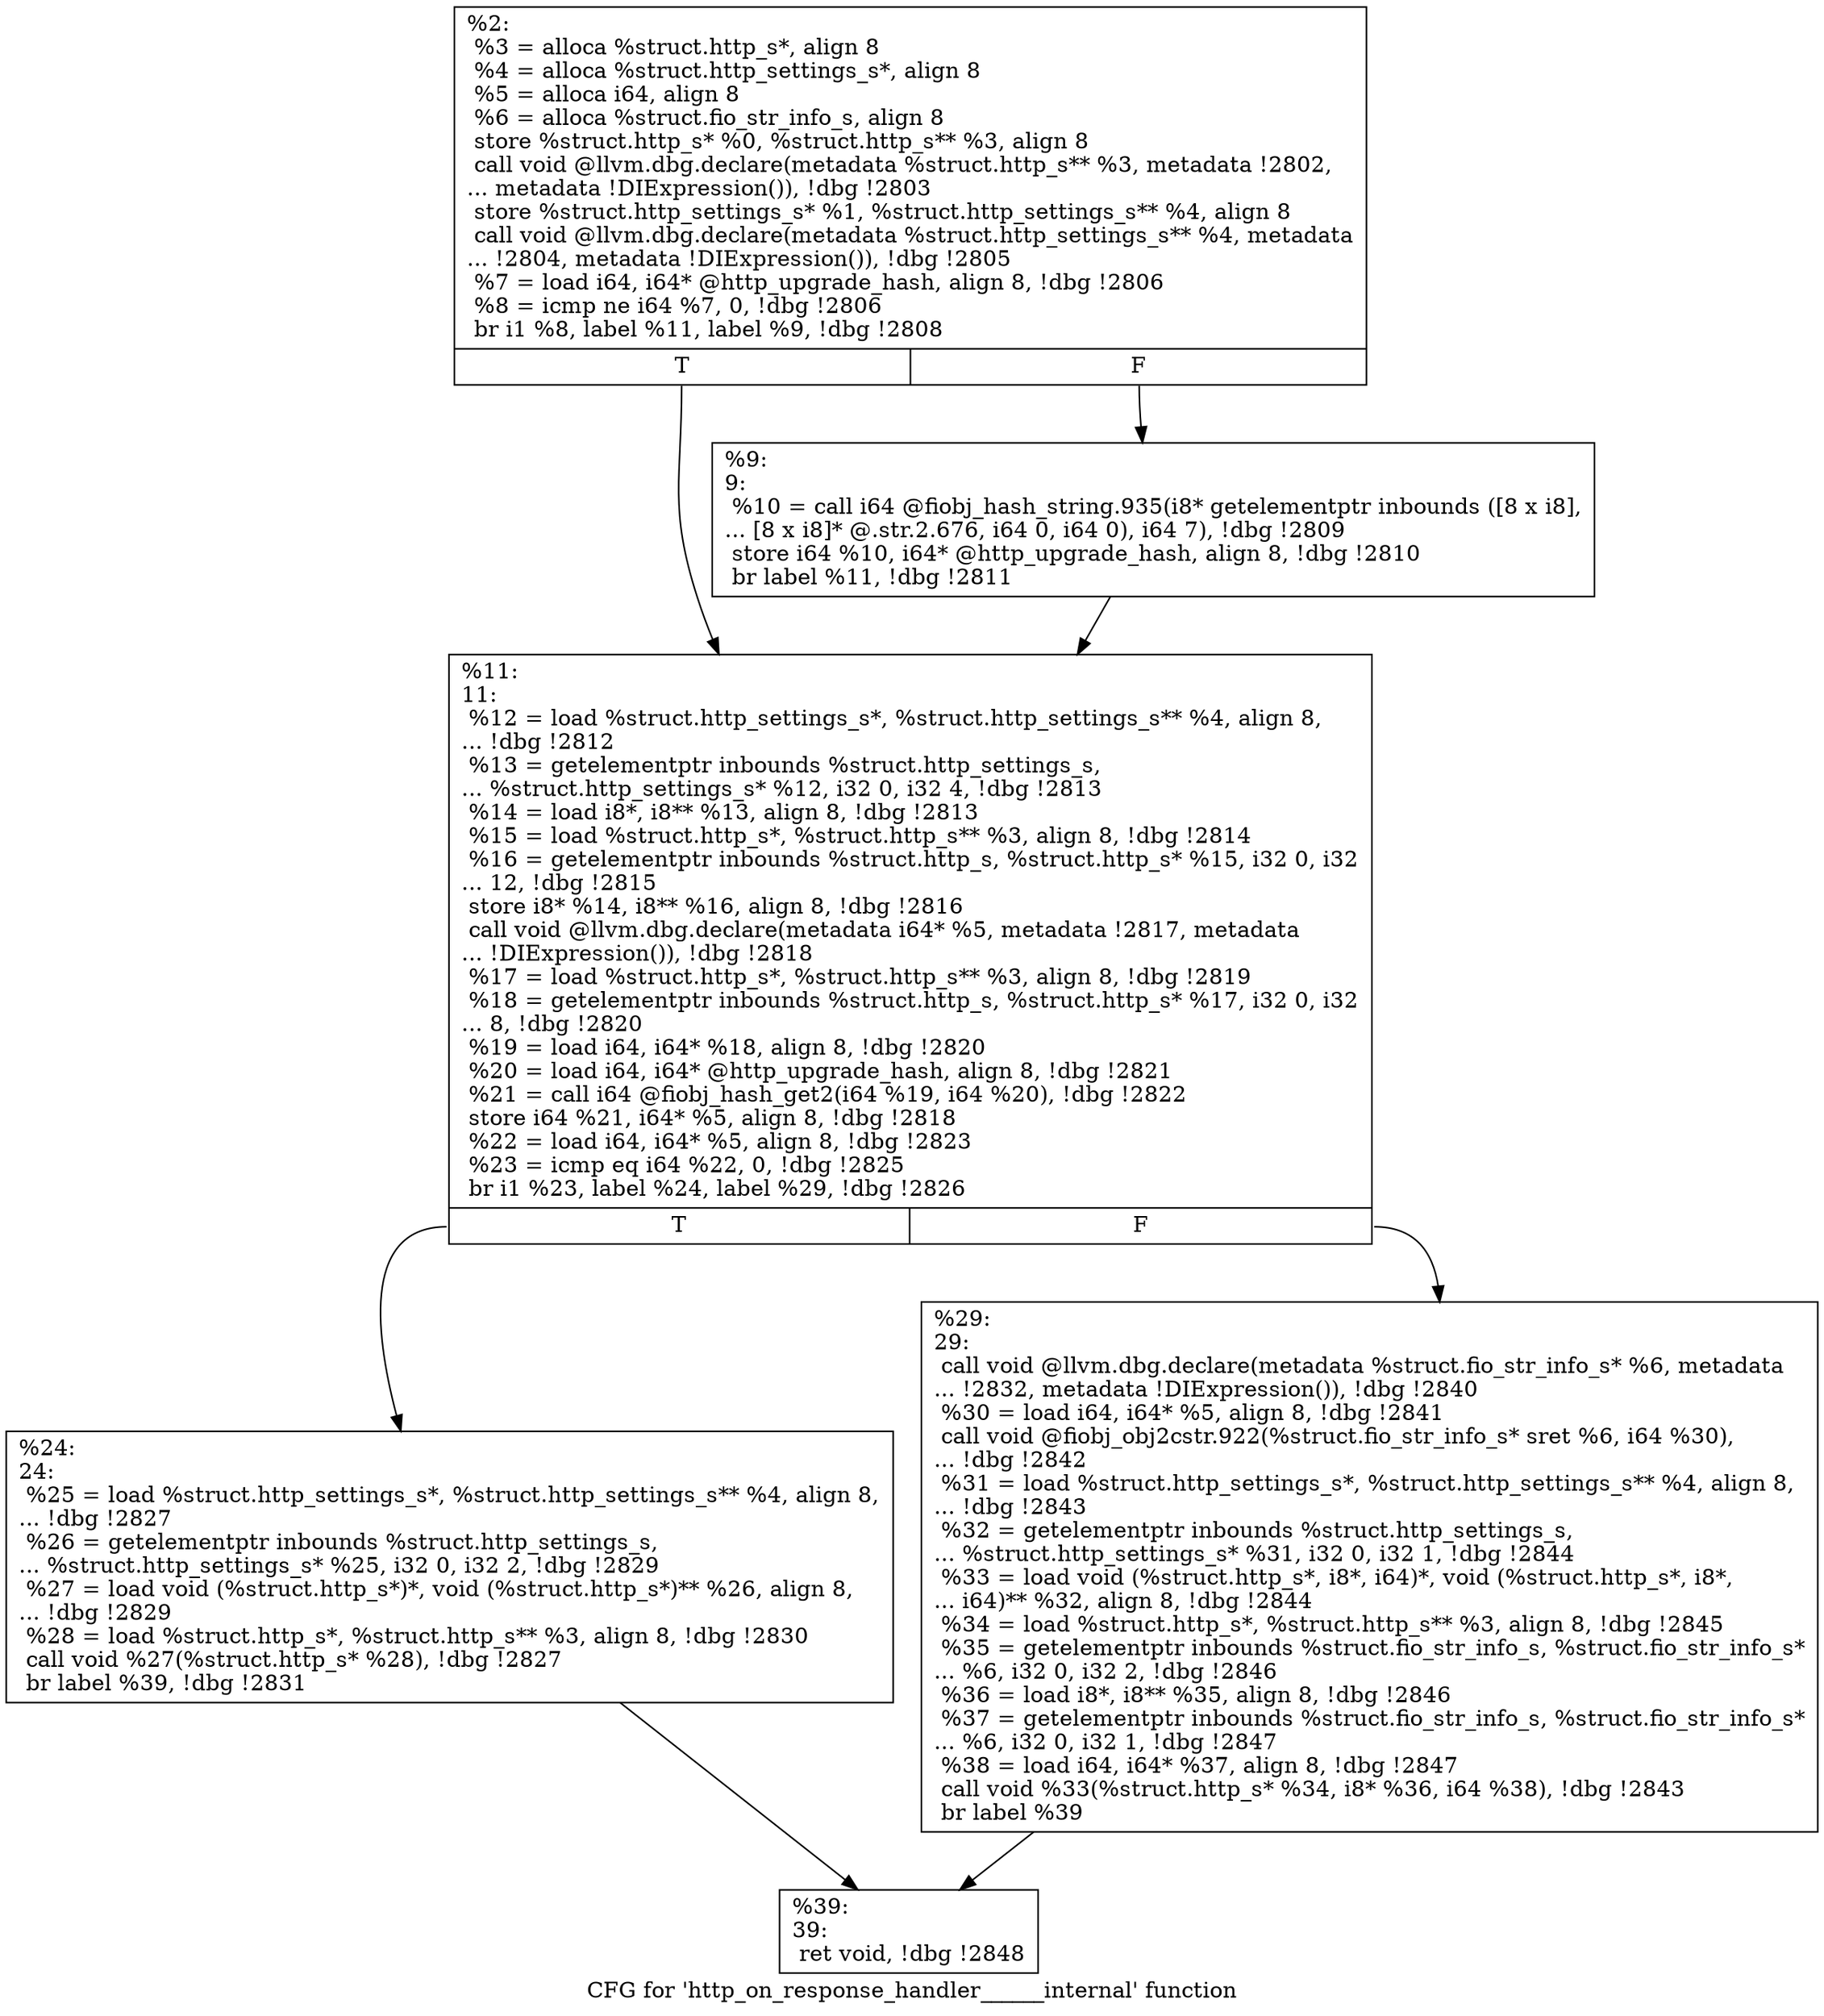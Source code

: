 digraph "CFG for 'http_on_response_handler______internal' function" {
	label="CFG for 'http_on_response_handler______internal' function";

	Node0x556852537850 [shape=record,label="{%2:\l  %3 = alloca %struct.http_s*, align 8\l  %4 = alloca %struct.http_settings_s*, align 8\l  %5 = alloca i64, align 8\l  %6 = alloca %struct.fio_str_info_s, align 8\l  store %struct.http_s* %0, %struct.http_s** %3, align 8\l  call void @llvm.dbg.declare(metadata %struct.http_s** %3, metadata !2802,\l... metadata !DIExpression()), !dbg !2803\l  store %struct.http_settings_s* %1, %struct.http_settings_s** %4, align 8\l  call void @llvm.dbg.declare(metadata %struct.http_settings_s** %4, metadata\l... !2804, metadata !DIExpression()), !dbg !2805\l  %7 = load i64, i64* @http_upgrade_hash, align 8, !dbg !2806\l  %8 = icmp ne i64 %7, 0, !dbg !2806\l  br i1 %8, label %11, label %9, !dbg !2808\l|{<s0>T|<s1>F}}"];
	Node0x556852537850:s0 -> Node0x556852538950;
	Node0x556852537850:s1 -> Node0x556852538900;
	Node0x556852538900 [shape=record,label="{%9:\l9:                                                \l  %10 = call i64 @fiobj_hash_string.935(i8* getelementptr inbounds ([8 x i8],\l... [8 x i8]* @.str.2.676, i64 0, i64 0), i64 7), !dbg !2809\l  store i64 %10, i64* @http_upgrade_hash, align 8, !dbg !2810\l  br label %11, !dbg !2811\l}"];
	Node0x556852538900 -> Node0x556852538950;
	Node0x556852538950 [shape=record,label="{%11:\l11:                                               \l  %12 = load %struct.http_settings_s*, %struct.http_settings_s** %4, align 8,\l... !dbg !2812\l  %13 = getelementptr inbounds %struct.http_settings_s,\l... %struct.http_settings_s* %12, i32 0, i32 4, !dbg !2813\l  %14 = load i8*, i8** %13, align 8, !dbg !2813\l  %15 = load %struct.http_s*, %struct.http_s** %3, align 8, !dbg !2814\l  %16 = getelementptr inbounds %struct.http_s, %struct.http_s* %15, i32 0, i32\l... 12, !dbg !2815\l  store i8* %14, i8** %16, align 8, !dbg !2816\l  call void @llvm.dbg.declare(metadata i64* %5, metadata !2817, metadata\l... !DIExpression()), !dbg !2818\l  %17 = load %struct.http_s*, %struct.http_s** %3, align 8, !dbg !2819\l  %18 = getelementptr inbounds %struct.http_s, %struct.http_s* %17, i32 0, i32\l... 8, !dbg !2820\l  %19 = load i64, i64* %18, align 8, !dbg !2820\l  %20 = load i64, i64* @http_upgrade_hash, align 8, !dbg !2821\l  %21 = call i64 @fiobj_hash_get2(i64 %19, i64 %20), !dbg !2822\l  store i64 %21, i64* %5, align 8, !dbg !2818\l  %22 = load i64, i64* %5, align 8, !dbg !2823\l  %23 = icmp eq i64 %22, 0, !dbg !2825\l  br i1 %23, label %24, label %29, !dbg !2826\l|{<s0>T|<s1>F}}"];
	Node0x556852538950:s0 -> Node0x5568525389a0;
	Node0x556852538950:s1 -> Node0x5568525389f0;
	Node0x5568525389a0 [shape=record,label="{%24:\l24:                                               \l  %25 = load %struct.http_settings_s*, %struct.http_settings_s** %4, align 8,\l... !dbg !2827\l  %26 = getelementptr inbounds %struct.http_settings_s,\l... %struct.http_settings_s* %25, i32 0, i32 2, !dbg !2829\l  %27 = load void (%struct.http_s*)*, void (%struct.http_s*)** %26, align 8,\l... !dbg !2829\l  %28 = load %struct.http_s*, %struct.http_s** %3, align 8, !dbg !2830\l  call void %27(%struct.http_s* %28), !dbg !2827\l  br label %39, !dbg !2831\l}"];
	Node0x5568525389a0 -> Node0x556852538a40;
	Node0x5568525389f0 [shape=record,label="{%29:\l29:                                               \l  call void @llvm.dbg.declare(metadata %struct.fio_str_info_s* %6, metadata\l... !2832, metadata !DIExpression()), !dbg !2840\l  %30 = load i64, i64* %5, align 8, !dbg !2841\l  call void @fiobj_obj2cstr.922(%struct.fio_str_info_s* sret %6, i64 %30),\l... !dbg !2842\l  %31 = load %struct.http_settings_s*, %struct.http_settings_s** %4, align 8,\l... !dbg !2843\l  %32 = getelementptr inbounds %struct.http_settings_s,\l... %struct.http_settings_s* %31, i32 0, i32 1, !dbg !2844\l  %33 = load void (%struct.http_s*, i8*, i64)*, void (%struct.http_s*, i8*,\l... i64)** %32, align 8, !dbg !2844\l  %34 = load %struct.http_s*, %struct.http_s** %3, align 8, !dbg !2845\l  %35 = getelementptr inbounds %struct.fio_str_info_s, %struct.fio_str_info_s*\l... %6, i32 0, i32 2, !dbg !2846\l  %36 = load i8*, i8** %35, align 8, !dbg !2846\l  %37 = getelementptr inbounds %struct.fio_str_info_s, %struct.fio_str_info_s*\l... %6, i32 0, i32 1, !dbg !2847\l  %38 = load i64, i64* %37, align 8, !dbg !2847\l  call void %33(%struct.http_s* %34, i8* %36, i64 %38), !dbg !2843\l  br label %39\l}"];
	Node0x5568525389f0 -> Node0x556852538a40;
	Node0x556852538a40 [shape=record,label="{%39:\l39:                                               \l  ret void, !dbg !2848\l}"];
}
